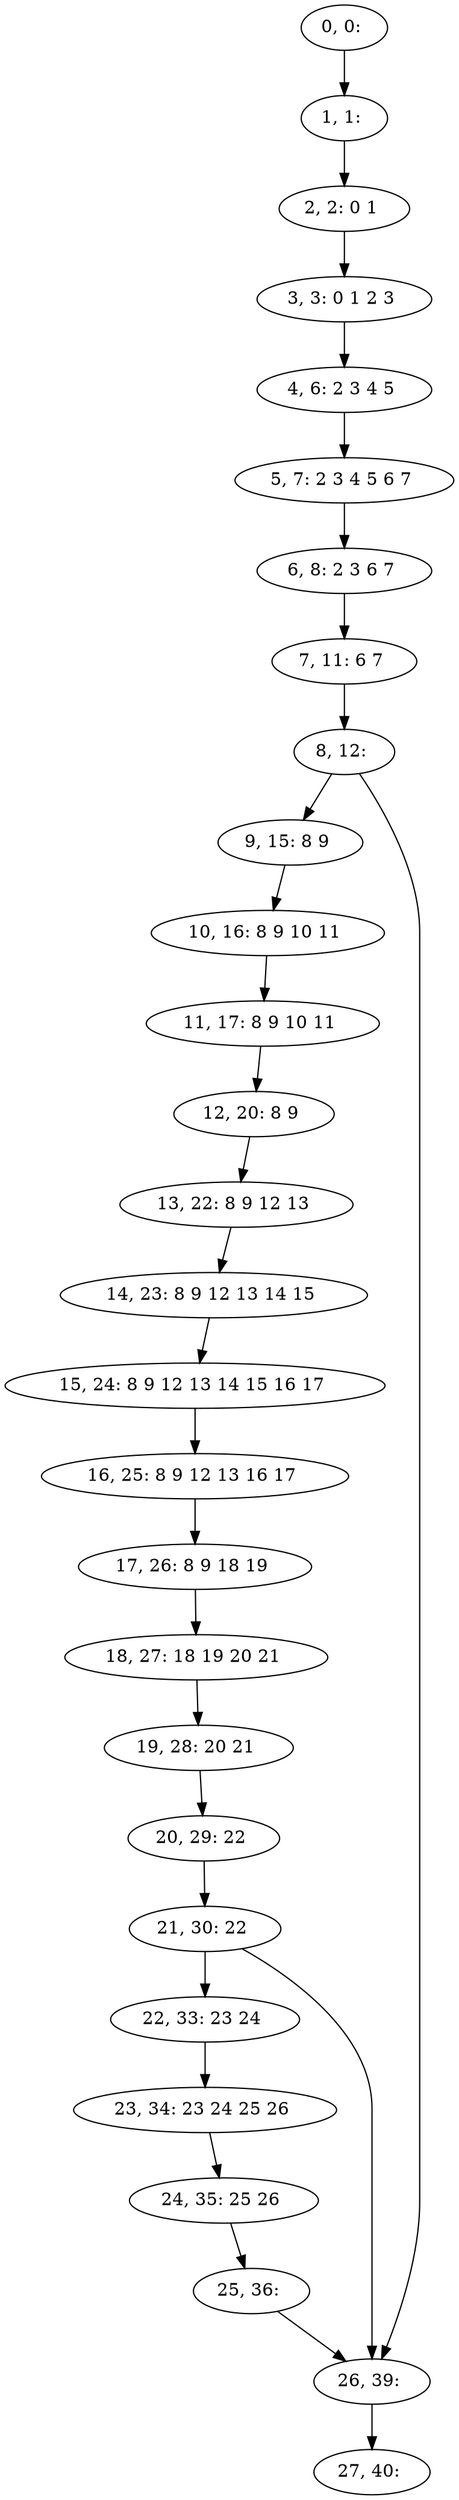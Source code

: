 digraph G {
0[label="0, 0: "];
1[label="1, 1: "];
2[label="2, 2: 0 1 "];
3[label="3, 3: 0 1 2 3 "];
4[label="4, 6: 2 3 4 5 "];
5[label="5, 7: 2 3 4 5 6 7 "];
6[label="6, 8: 2 3 6 7 "];
7[label="7, 11: 6 7 "];
8[label="8, 12: "];
9[label="9, 15: 8 9 "];
10[label="10, 16: 8 9 10 11 "];
11[label="11, 17: 8 9 10 11 "];
12[label="12, 20: 8 9 "];
13[label="13, 22: 8 9 12 13 "];
14[label="14, 23: 8 9 12 13 14 15 "];
15[label="15, 24: 8 9 12 13 14 15 16 17 "];
16[label="16, 25: 8 9 12 13 16 17 "];
17[label="17, 26: 8 9 18 19 "];
18[label="18, 27: 18 19 20 21 "];
19[label="19, 28: 20 21 "];
20[label="20, 29: 22 "];
21[label="21, 30: 22 "];
22[label="22, 33: 23 24 "];
23[label="23, 34: 23 24 25 26 "];
24[label="24, 35: 25 26 "];
25[label="25, 36: "];
26[label="26, 39: "];
27[label="27, 40: "];
0->1 ;
1->2 ;
2->3 ;
3->4 ;
4->5 ;
5->6 ;
6->7 ;
7->8 ;
8->9 ;
8->26 ;
9->10 ;
10->11 ;
11->12 ;
12->13 ;
13->14 ;
14->15 ;
15->16 ;
16->17 ;
17->18 ;
18->19 ;
19->20 ;
20->21 ;
21->22 ;
21->26 ;
22->23 ;
23->24 ;
24->25 ;
25->26 ;
26->27 ;
}
